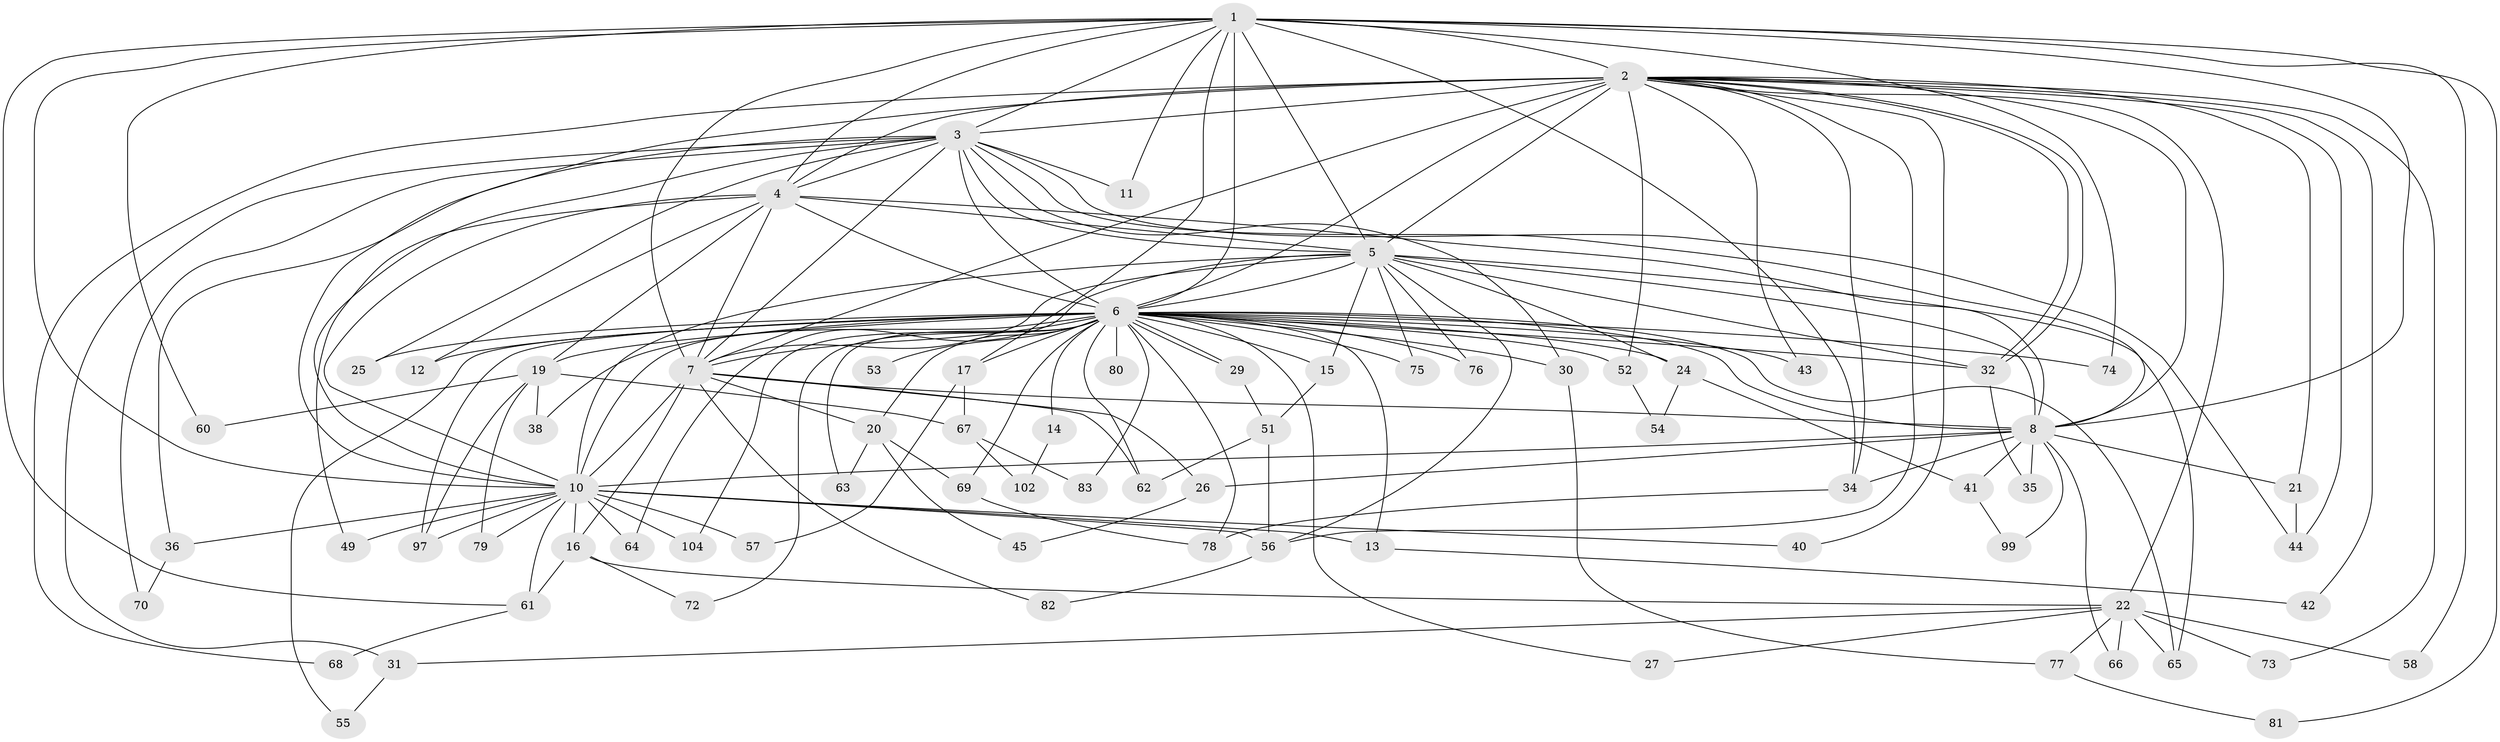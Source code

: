 // original degree distribution, {19: 0.018867924528301886, 27: 0.009433962264150943, 17: 0.018867924528301886, 12: 0.009433962264150943, 24: 0.009433962264150943, 16: 0.009433962264150943, 30: 0.009433962264150943, 26: 0.009433962264150943, 2: 0.5094339622641509, 3: 0.2358490566037736, 5: 0.02830188679245283, 4: 0.09433962264150944, 8: 0.009433962264150943, 9: 0.009433962264150943, 6: 0.018867924528301886}
// Generated by graph-tools (version 1.1) at 2025/17/03/04/25 18:17:38]
// undirected, 74 vertices, 174 edges
graph export_dot {
graph [start="1"]
  node [color=gray90,style=filled];
  1;
  2 [super="+33+87+23+28+84+48"];
  3 [super="+71"];
  4;
  5;
  6 [super="+9+18+46+37"];
  7 [super="+94"];
  8;
  10;
  11;
  12;
  13;
  14;
  15;
  16;
  17;
  19;
  20;
  21;
  22;
  24;
  25;
  26;
  27;
  29;
  30;
  31;
  32 [super="+50+89"];
  34;
  35;
  36;
  38;
  40;
  41;
  42;
  43;
  44;
  45;
  49;
  51;
  52;
  53 [super="+95"];
  54;
  55;
  56 [super="+59"];
  57;
  58;
  60;
  61 [super="+98+103"];
  62;
  63;
  64;
  65;
  66;
  67;
  68;
  69;
  70;
  72;
  73;
  74;
  75;
  76;
  77;
  78 [super="+86"];
  79;
  80;
  81;
  82;
  83;
  97 [super="+101"];
  99;
  102;
  104;
  1 -- 2 [weight=2];
  1 -- 3;
  1 -- 4;
  1 -- 5;
  1 -- 6 [weight=3];
  1 -- 7;
  1 -- 8;
  1 -- 10;
  1 -- 11;
  1 -- 17;
  1 -- 34;
  1 -- 58;
  1 -- 60;
  1 -- 61;
  1 -- 74;
  1 -- 81;
  2 -- 3;
  2 -- 4;
  2 -- 5 [weight=2];
  2 -- 6 [weight=5];
  2 -- 7;
  2 -- 8;
  2 -- 10 [weight=2];
  2 -- 21;
  2 -- 22;
  2 -- 32 [weight=2];
  2 -- 32;
  2 -- 40;
  2 -- 42;
  2 -- 43;
  2 -- 44;
  2 -- 52;
  2 -- 68;
  2 -- 73;
  2 -- 56;
  2 -- 34;
  3 -- 4;
  3 -- 5;
  3 -- 6 [weight=3];
  3 -- 7 [weight=2];
  3 -- 8;
  3 -- 10 [weight=2];
  3 -- 11;
  3 -- 25;
  3 -- 30;
  3 -- 31;
  3 -- 36;
  3 -- 70;
  3 -- 44;
  4 -- 5;
  4 -- 6 [weight=2];
  4 -- 7;
  4 -- 8;
  4 -- 10;
  4 -- 12;
  4 -- 19;
  4 -- 49;
  5 -- 6 [weight=2];
  5 -- 7 [weight=2];
  5 -- 8;
  5 -- 10;
  5 -- 15;
  5 -- 24;
  5 -- 64;
  5 -- 65;
  5 -- 75;
  5 -- 76;
  5 -- 56;
  5 -- 32;
  6 -- 7 [weight=3];
  6 -- 8 [weight=3];
  6 -- 10 [weight=4];
  6 -- 19 [weight=2];
  6 -- 25;
  6 -- 29;
  6 -- 29;
  6 -- 30;
  6 -- 38;
  6 -- 43;
  6 -- 53 [weight=3];
  6 -- 63;
  6 -- 80 [weight=2];
  6 -- 65;
  6 -- 69;
  6 -- 12;
  6 -- 13;
  6 -- 14;
  6 -- 15;
  6 -- 72;
  6 -- 17;
  6 -- 74;
  6 -- 75;
  6 -- 76;
  6 -- 78;
  6 -- 83;
  6 -- 27;
  6 -- 52;
  6 -- 32;
  6 -- 24;
  6 -- 20;
  6 -- 97;
  6 -- 104;
  6 -- 55;
  6 -- 62;
  7 -- 8;
  7 -- 10;
  7 -- 16;
  7 -- 20;
  7 -- 26;
  7 -- 62;
  7 -- 82;
  8 -- 10;
  8 -- 21;
  8 -- 26;
  8 -- 34;
  8 -- 35;
  8 -- 41;
  8 -- 66;
  8 -- 99;
  10 -- 13;
  10 -- 16;
  10 -- 36;
  10 -- 40;
  10 -- 49;
  10 -- 56;
  10 -- 57;
  10 -- 64;
  10 -- 79;
  10 -- 97;
  10 -- 104;
  10 -- 61 [weight=2];
  13 -- 42;
  14 -- 102;
  15 -- 51;
  16 -- 22;
  16 -- 61;
  16 -- 72;
  17 -- 57;
  17 -- 67;
  19 -- 38;
  19 -- 60;
  19 -- 67;
  19 -- 79;
  19 -- 97;
  20 -- 45;
  20 -- 63;
  20 -- 69;
  21 -- 44;
  22 -- 27;
  22 -- 31;
  22 -- 58;
  22 -- 65;
  22 -- 66;
  22 -- 73;
  22 -- 77;
  24 -- 41;
  24 -- 54;
  26 -- 45;
  29 -- 51;
  30 -- 77;
  31 -- 55;
  32 -- 35;
  34 -- 78;
  36 -- 70;
  41 -- 99;
  51 -- 56;
  51 -- 62;
  52 -- 54;
  56 -- 82;
  61 -- 68;
  67 -- 83;
  67 -- 102;
  69 -- 78;
  77 -- 81;
}
